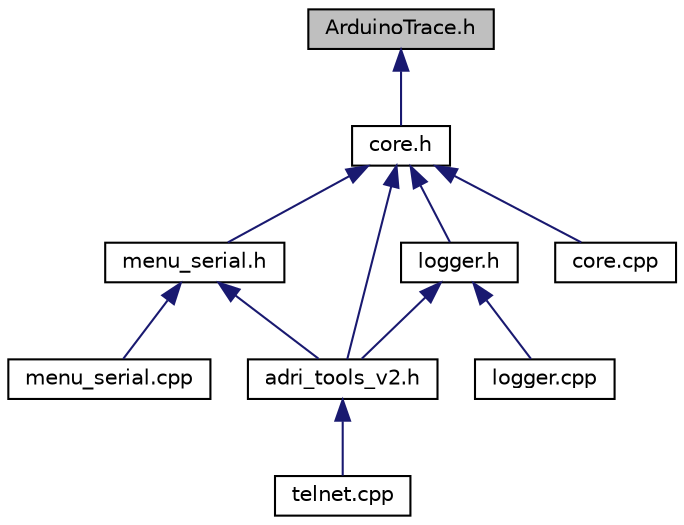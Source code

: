digraph "ArduinoTrace.h"
{
 // LATEX_PDF_SIZE
  edge [fontname="Helvetica",fontsize="10",labelfontname="Helvetica",labelfontsize="10"];
  node [fontname="Helvetica",fontsize="10",shape=record];
  Node1 [label="ArduinoTrace.h",height=0.2,width=0.4,color="black", fillcolor="grey75", style="filled", fontcolor="black",tooltip=" "];
  Node1 -> Node2 [dir="back",color="midnightblue",fontsize="10",style="solid",fontname="Helvetica"];
  Node2 [label="core.h",height=0.2,width=0.4,color="black", fillcolor="white", style="filled",URL="$core_8h.html",tooltip=" "];
  Node2 -> Node3 [dir="back",color="midnightblue",fontsize="10",style="solid",fontname="Helvetica"];
  Node3 [label="adri_tools_v2.h",height=0.2,width=0.4,color="black", fillcolor="white", style="filled",URL="$adri__tools__v2_8h.html",tooltip=" "];
  Node3 -> Node4 [dir="back",color="midnightblue",fontsize="10",style="solid",fontname="Helvetica"];
  Node4 [label="telnet.cpp",height=0.2,width=0.4,color="black", fillcolor="white", style="filled",URL="$telnet_8cpp.html",tooltip=" "];
  Node2 -> Node5 [dir="back",color="midnightblue",fontsize="10",style="solid",fontname="Helvetica"];
  Node5 [label="menu_serial.h",height=0.2,width=0.4,color="black", fillcolor="white", style="filled",URL="$menu__serial_8h.html",tooltip=" "];
  Node5 -> Node3 [dir="back",color="midnightblue",fontsize="10",style="solid",fontname="Helvetica"];
  Node5 -> Node6 [dir="back",color="midnightblue",fontsize="10",style="solid",fontname="Helvetica"];
  Node6 [label="menu_serial.cpp",height=0.2,width=0.4,color="black", fillcolor="white", style="filled",URL="$menu__serial_8cpp.html",tooltip=" "];
  Node2 -> Node7 [dir="back",color="midnightblue",fontsize="10",style="solid",fontname="Helvetica"];
  Node7 [label="logger.h",height=0.2,width=0.4,color="black", fillcolor="white", style="filled",URL="$logger_8h.html",tooltip=" "];
  Node7 -> Node3 [dir="back",color="midnightblue",fontsize="10",style="solid",fontname="Helvetica"];
  Node7 -> Node8 [dir="back",color="midnightblue",fontsize="10",style="solid",fontname="Helvetica"];
  Node8 [label="logger.cpp",height=0.2,width=0.4,color="black", fillcolor="white", style="filled",URL="$logger_8cpp.html",tooltip="fournit des fonctionnalités utiles pour déboguer les croquis via \"printf\" ou \"LITTLEFS\""];
  Node2 -> Node9 [dir="back",color="midnightblue",fontsize="10",style="solid",fontname="Helvetica"];
  Node9 [label="core.cpp",height=0.2,width=0.4,color="black", fillcolor="white", style="filled",URL="$core_8cpp.html",tooltip=" "];
}
